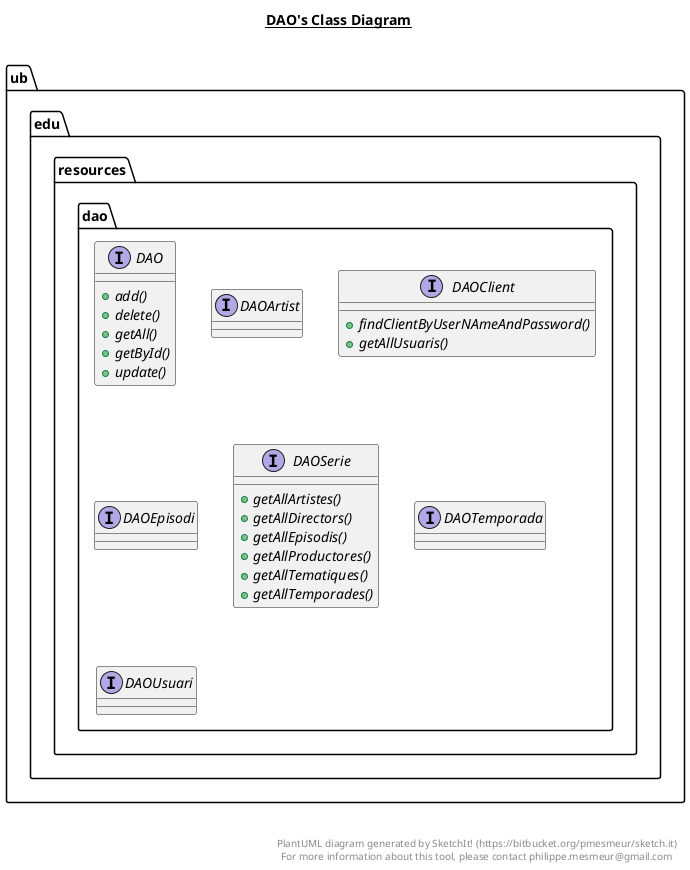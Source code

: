 @startuml

title __DAO's Class Diagram__\n

  namespace ub.edu.resources.dao {
    interface ub.edu.resources.dao.DAO {
        {abstract} + add()
        {abstract} + delete()
        {abstract} + getAll()
        {abstract} + getById()
        {abstract} + update()
    }
  }
  

  namespace ub.edu.resources.dao {
    interface ub.edu.resources.dao.DAOArtist {
    }
  }
  

  namespace ub.edu.resources.dao {
    interface ub.edu.resources.dao.DAOClient {
        {abstract} + findClientByUserNAmeAndPassword()
        {abstract} + getAllUsuaris()
    }
  }
  

  namespace ub.edu.resources.dao {
    interface ub.edu.resources.dao.DAOEpisodi {
    }
  }
  

  namespace ub.edu.resources.dao {
    interface ub.edu.resources.dao.DAOSerie {
        {abstract} + getAllArtistes()
        {abstract} + getAllDirectors()
        {abstract} + getAllEpisodis()
        {abstract} + getAllProductores()
        {abstract} + getAllTematiques()
        {abstract} + getAllTemporades()
    }
  }
  

  namespace ub.edu.resources.dao {
    interface ub.edu.resources.dao.DAOTemporada {
    }
  }
  

  namespace ub.edu.resources.dao {
    interface ub.edu.resources.dao.DAOUsuari {
    }
  }
  



right footer


PlantUML diagram generated by SketchIt! (https://bitbucket.org/pmesmeur/sketch.it)
For more information about this tool, please contact philippe.mesmeur@gmail.com
endfooter

@enduml
